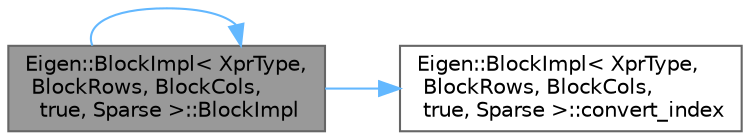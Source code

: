 digraph "Eigen::BlockImpl&lt; XprType, BlockRows, BlockCols, true, Sparse &gt;::BlockImpl"
{
 // LATEX_PDF_SIZE
  bgcolor="transparent";
  edge [fontname=Helvetica,fontsize=10,labelfontname=Helvetica,labelfontsize=10];
  node [fontname=Helvetica,fontsize=10,shape=box,height=0.2,width=0.4];
  rankdir="LR";
  Node1 [id="Node000001",label="Eigen::BlockImpl\< XprType,\l BlockRows, BlockCols,\l true, Sparse \>::BlockImpl",height=0.2,width=0.4,color="gray40", fillcolor="grey60", style="filled", fontcolor="black",tooltip=" "];
  Node1 -> Node1 [id="edge3_Node000001_Node000001",color="steelblue1",style="solid",tooltip=" "];
  Node1 -> Node2 [id="edge4_Node000001_Node000002",color="steelblue1",style="solid",tooltip=" "];
  Node2 [id="Node000002",label="Eigen::BlockImpl\< XprType,\l BlockRows, BlockCols,\l true, Sparse \>::convert_index",height=0.2,width=0.4,color="grey40", fillcolor="white", style="filled",URL="$class_eigen_1_1_block_impl_3_01_xpr_type_00_01_block_rows_00_01_block_cols_00_01true_00_01_sparse_01_4.html#ac94a0559670e5f5de67532f937346fbe",tooltip=" "];
}
